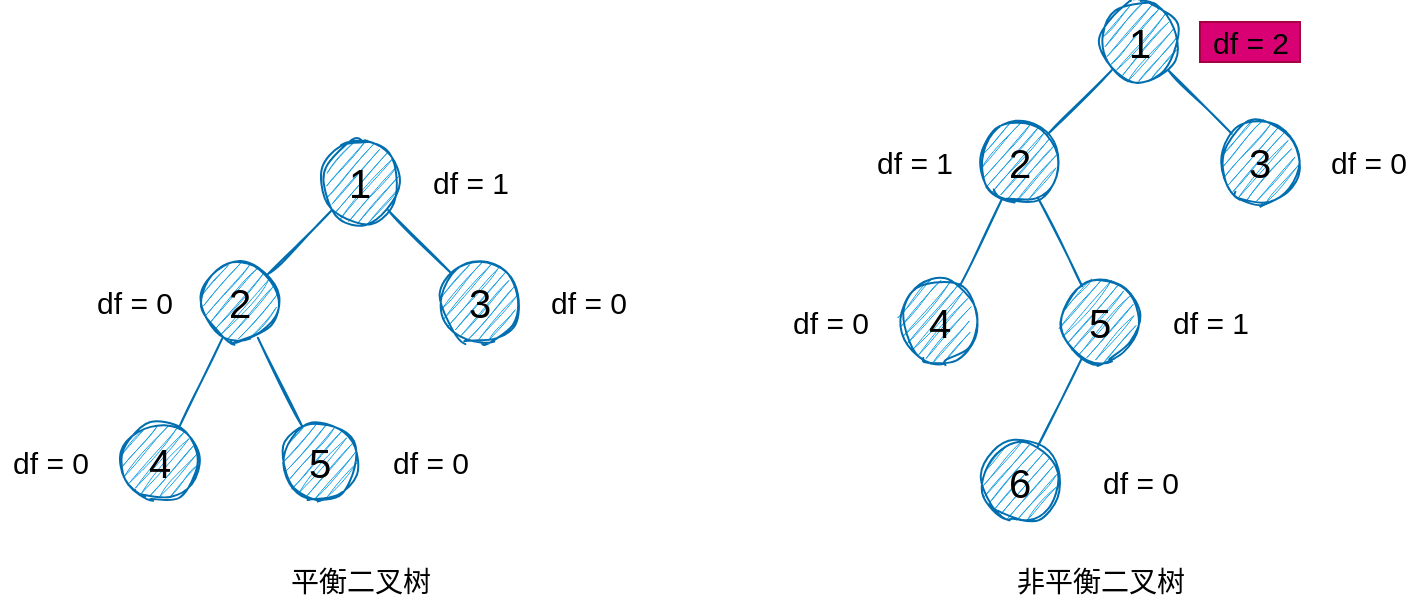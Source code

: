 <mxfile>
    <diagram id="N_f7JGh9qu5mkWohpCK6" name="Page-1">
        <mxGraphModel dx="1794" dy="931" grid="1" gridSize="10" guides="1" tooltips="1" connect="1" arrows="1" fold="1" page="1" pageScale="1" pageWidth="850" pageHeight="1100" math="0" shadow="0">
            <root>
                <mxCell id="0"/>
                <mxCell id="1" parent="0"/>
                <mxCell id="59" value="平衡二叉树" style="text;html=1;align=center;verticalAlign=middle;resizable=0;points=[];autosize=1;fontSize=14;fontColor=#000000;" vertex="1" parent="1">
                    <mxGeometry x="135" y="330" width="90" height="20" as="geometry"/>
                </mxCell>
                <mxCell id="2" value="1" style="ellipse;whiteSpace=wrap;html=1;aspect=fixed;sketch=1;fillColor=#1ba1e2;strokeColor=#006EAF;fontSize=20;fontColor=#000000;" parent="1" vertex="1">
                    <mxGeometry x="160" y="120" width="40" height="40" as="geometry"/>
                </mxCell>
                <mxCell id="6" value="" style="endArrow=none;html=1;entryX=0;entryY=1;entryDx=0;entryDy=0;sketch=1;fillColor=#1ba1e2;strokeColor=#006EAF;fontColor=#000000;" parent="1" target="2" edge="1">
                    <mxGeometry x="60" y="120" width="50" height="50" as="geometry">
                        <mxPoint x="134" y="186" as="sourcePoint"/>
                        <mxPoint x="210" y="320" as="targetPoint"/>
                    </mxGeometry>
                </mxCell>
                <mxCell id="8" value="" style="endArrow=none;html=1;entryX=0;entryY=0;entryDx=0;entryDy=0;exitX=1;exitY=1;exitDx=0;exitDy=0;sketch=1;fillColor=#1ba1e2;strokeColor=#006EAF;fontColor=#000000;" parent="1" source="2" edge="1">
                    <mxGeometry x="60" y="120" width="50" height="50" as="geometry">
                        <mxPoint x="650" y="171.716" as="sourcePoint"/>
                        <mxPoint x="225.858" y="185.858" as="targetPoint"/>
                    </mxGeometry>
                </mxCell>
                <mxCell id="9" value="2" style="ellipse;whiteSpace=wrap;html=1;aspect=fixed;sketch=1;fillColor=#1ba1e2;strokeColor=#006EAF;fontSize=20;direction=west;fontColor=#000000;" parent="1" vertex="1">
                    <mxGeometry x="100" y="180" width="40" height="40" as="geometry"/>
                </mxCell>
                <mxCell id="10" value="3" style="ellipse;whiteSpace=wrap;html=1;aspect=fixed;sketch=1;fillColor=#1ba1e2;strokeColor=#006EAF;fontSize=20;direction=west;fontColor=#000000;" parent="1" vertex="1">
                    <mxGeometry x="220" y="180" width="40" height="40" as="geometry"/>
                </mxCell>
                <mxCell id="11" value="4" style="ellipse;whiteSpace=wrap;html=1;aspect=fixed;sketch=1;fillColor=#1ba1e2;strokeColor=#006EAF;fontSize=20;direction=west;fontColor=#000000;" parent="1" vertex="1">
                    <mxGeometry x="60" y="260" width="40" height="40" as="geometry"/>
                </mxCell>
                <mxCell id="12" value="5" style="ellipse;whiteSpace=wrap;html=1;aspect=fixed;sketch=1;fillColor=#1ba1e2;strokeColor=#006EAF;fontSize=20;direction=west;fontColor=#000000;" parent="1" vertex="1">
                    <mxGeometry x="140" y="260" width="40" height="40" as="geometry"/>
                </mxCell>
                <mxCell id="14" value="" style="endArrow=none;html=1;exitX=1;exitY=0;exitDx=0;exitDy=0;sketch=1;fillColor=#1ba1e2;strokeColor=#006EAF;fontColor=#000000;" parent="1" target="9" edge="1">
                    <mxGeometry x="60" y="120" width="50" height="50" as="geometry">
                        <mxPoint x="90" y="261.716" as="sourcePoint"/>
                        <mxPoint x="121.716" y="230" as="targetPoint"/>
                    </mxGeometry>
                </mxCell>
                <mxCell id="15" value="" style="endArrow=none;html=1;sketch=1;fillColor=#1ba1e2;strokeColor=#006EAF;fontColor=#000000;" parent="1" source="12" target="9" edge="1">
                    <mxGeometry x="60" y="120" width="50" height="50" as="geometry">
                        <mxPoint x="130" y="251.716" as="sourcePoint"/>
                        <mxPoint x="161.716" y="220" as="targetPoint"/>
                    </mxGeometry>
                </mxCell>
                <mxCell id="60" value="df = 1" style="text;html=1;align=center;verticalAlign=middle;resizable=0;points=[];autosize=1;fontSize=15;fontColor=#000000;" vertex="1" parent="1">
                    <mxGeometry x="210" y="130" width="50" height="20" as="geometry"/>
                </mxCell>
                <mxCell id="61" value="df = 0" style="text;html=1;align=center;verticalAlign=middle;resizable=0;points=[];autosize=1;fontSize=15;fontColor=#000000;" vertex="1" parent="1">
                    <mxGeometry x="269" y="190" width="50" height="20" as="geometry"/>
                </mxCell>
                <mxCell id="62" value="df = 0" style="text;html=1;align=center;verticalAlign=middle;resizable=0;points=[];autosize=1;fontSize=15;fontColor=#000000;" vertex="1" parent="1">
                    <mxGeometry x="42" y="190" width="50" height="20" as="geometry"/>
                </mxCell>
                <mxCell id="63" value="df = 0" style="text;html=1;align=center;verticalAlign=middle;resizable=0;points=[];autosize=1;fontSize=15;fontColor=#000000;" vertex="1" parent="1">
                    <mxGeometry y="270" width="50" height="20" as="geometry"/>
                </mxCell>
                <mxCell id="64" value="df = 0" style="text;html=1;align=center;verticalAlign=middle;resizable=0;points=[];autosize=1;fontSize=15;fontColor=#000000;" vertex="1" parent="1">
                    <mxGeometry x="190" y="270" width="50" height="20" as="geometry"/>
                </mxCell>
                <mxCell id="65" value="非平衡二叉树" style="text;html=1;align=center;verticalAlign=middle;resizable=0;points=[];autosize=1;fontSize=14;fontColor=#000000;" vertex="1" parent="1">
                    <mxGeometry x="500" y="330" width="100" height="20" as="geometry"/>
                </mxCell>
                <mxCell id="66" value="1" style="ellipse;whiteSpace=wrap;html=1;aspect=fixed;sketch=1;fillColor=#1ba1e2;strokeColor=#006EAF;fontSize=20;fontColor=#000000;" vertex="1" parent="1">
                    <mxGeometry x="550" y="50" width="40" height="40" as="geometry"/>
                </mxCell>
                <mxCell id="67" value="" style="endArrow=none;html=1;entryX=0;entryY=1;entryDx=0;entryDy=0;sketch=1;fillColor=#1ba1e2;strokeColor=#006EAF;fontColor=#000000;" edge="1" parent="1" target="66">
                    <mxGeometry x="450" y="50" width="50" height="50" as="geometry">
                        <mxPoint x="524" y="116" as="sourcePoint"/>
                        <mxPoint x="600" y="250" as="targetPoint"/>
                    </mxGeometry>
                </mxCell>
                <mxCell id="68" value="" style="endArrow=none;html=1;entryX=0;entryY=0;entryDx=0;entryDy=0;exitX=1;exitY=1;exitDx=0;exitDy=0;sketch=1;fillColor=#1ba1e2;strokeColor=#006EAF;fontColor=#000000;" edge="1" parent="1" source="66">
                    <mxGeometry x="450" y="50" width="50" height="50" as="geometry">
                        <mxPoint x="1040" y="101.716" as="sourcePoint"/>
                        <mxPoint x="615.858" y="115.858" as="targetPoint"/>
                    </mxGeometry>
                </mxCell>
                <mxCell id="69" value="2" style="ellipse;whiteSpace=wrap;html=1;aspect=fixed;sketch=1;fillColor=#1ba1e2;strokeColor=#006EAF;fontSize=20;direction=west;fontColor=#000000;" vertex="1" parent="1">
                    <mxGeometry x="490" y="110" width="40" height="40" as="geometry"/>
                </mxCell>
                <mxCell id="70" value="3" style="ellipse;whiteSpace=wrap;html=1;aspect=fixed;sketch=1;fillColor=#1ba1e2;strokeColor=#006EAF;fontSize=20;direction=west;fontColor=#000000;" vertex="1" parent="1">
                    <mxGeometry x="610" y="110" width="40" height="40" as="geometry"/>
                </mxCell>
                <mxCell id="71" value="4" style="ellipse;whiteSpace=wrap;html=1;aspect=fixed;sketch=1;fillColor=#1ba1e2;strokeColor=#006EAF;fontSize=20;direction=west;fontColor=#000000;" vertex="1" parent="1">
                    <mxGeometry x="450" y="190" width="40" height="40" as="geometry"/>
                </mxCell>
                <mxCell id="72" value="5" style="ellipse;whiteSpace=wrap;html=1;aspect=fixed;sketch=1;fillColor=#1ba1e2;strokeColor=#006EAF;fontSize=20;direction=west;fontColor=#000000;" vertex="1" parent="1">
                    <mxGeometry x="530" y="190" width="40" height="40" as="geometry"/>
                </mxCell>
                <mxCell id="73" value="" style="endArrow=none;html=1;exitX=1;exitY=0;exitDx=0;exitDy=0;sketch=1;fillColor=#1ba1e2;strokeColor=#006EAF;fontColor=#000000;" edge="1" parent="1" target="69">
                    <mxGeometry x="450" y="50" width="50" height="50" as="geometry">
                        <mxPoint x="480" y="191.716" as="sourcePoint"/>
                        <mxPoint x="511.716" y="160" as="targetPoint"/>
                    </mxGeometry>
                </mxCell>
                <mxCell id="74" value="" style="endArrow=none;html=1;sketch=1;fillColor=#1ba1e2;strokeColor=#006EAF;fontColor=#000000;" edge="1" parent="1" source="72" target="69">
                    <mxGeometry x="450" y="50" width="50" height="50" as="geometry">
                        <mxPoint x="520" y="181.716" as="sourcePoint"/>
                        <mxPoint x="551.716" y="150" as="targetPoint"/>
                    </mxGeometry>
                </mxCell>
                <mxCell id="75" value="df = 2" style="text;html=1;align=center;verticalAlign=middle;resizable=0;points=[];autosize=1;fontSize=15;fillColor=#d80073;strokeColor=#A50040;fontColor=#000000;" vertex="1" parent="1">
                    <mxGeometry x="600" y="60" width="50" height="20" as="geometry"/>
                </mxCell>
                <mxCell id="76" value="df = 0" style="text;html=1;align=center;verticalAlign=middle;resizable=0;points=[];autosize=1;fontSize=15;fontColor=#000000;" vertex="1" parent="1">
                    <mxGeometry x="659" y="120" width="50" height="20" as="geometry"/>
                </mxCell>
                <mxCell id="77" value="df = 1" style="text;html=1;align=center;verticalAlign=middle;resizable=0;points=[];autosize=1;fontSize=15;fontColor=#000000;" vertex="1" parent="1">
                    <mxGeometry x="432" y="120" width="50" height="20" as="geometry"/>
                </mxCell>
                <mxCell id="78" value="df = 0" style="text;html=1;align=center;verticalAlign=middle;resizable=0;points=[];autosize=1;fontSize=15;fontColor=#000000;" vertex="1" parent="1">
                    <mxGeometry x="390" y="200" width="50" height="20" as="geometry"/>
                </mxCell>
                <mxCell id="79" value="df = 1" style="text;html=1;align=center;verticalAlign=middle;resizable=0;points=[];autosize=1;fontSize=15;fontColor=#000000;" vertex="1" parent="1">
                    <mxGeometry x="580" y="200" width="50" height="20" as="geometry"/>
                </mxCell>
                <mxCell id="80" value="6" style="ellipse;whiteSpace=wrap;html=1;aspect=fixed;sketch=1;fillColor=#1ba1e2;strokeColor=#006EAF;fontSize=20;direction=west;fontColor=#000000;" vertex="1" parent="1">
                    <mxGeometry x="490" y="270" width="40" height="40" as="geometry"/>
                </mxCell>
                <mxCell id="81" value="" style="endArrow=none;html=1;sketch=1;fillColor=#1ba1e2;strokeColor=#006EAF;entryX=0.733;entryY=0.035;entryDx=0;entryDy=0;entryPerimeter=0;fontColor=#000000;" edge="1" parent="1" source="80" target="72">
                    <mxGeometry x="460" y="60" width="50" height="50" as="geometry">
                        <mxPoint x="490" y="201.716" as="sourcePoint"/>
                        <mxPoint x="511.174" y="157.947" as="targetPoint"/>
                    </mxGeometry>
                </mxCell>
                <mxCell id="82" value="df = 0" style="text;html=1;align=center;verticalAlign=middle;resizable=0;points=[];autosize=1;fontSize=15;fontColor=#000000;" vertex="1" parent="1">
                    <mxGeometry x="545" y="280" width="50" height="20" as="geometry"/>
                </mxCell>
            </root>
        </mxGraphModel>
    </diagram>
</mxfile>